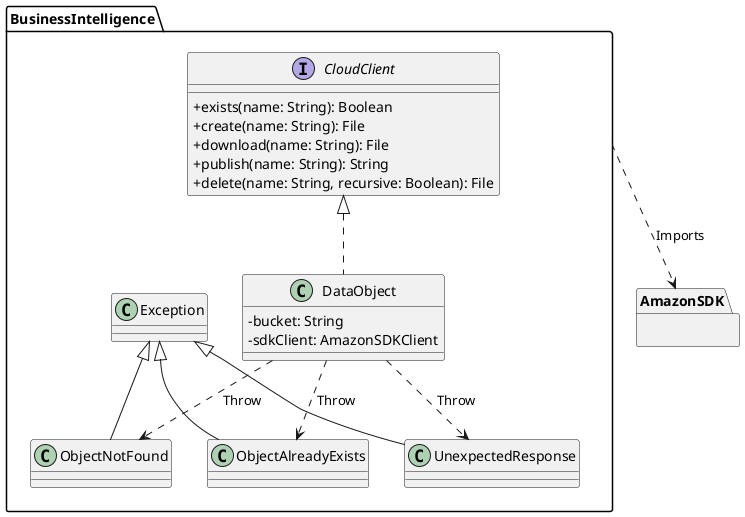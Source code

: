 @startuml DataObject
skinparam classAttributeIconSize 0
package BusinessIntelligence {
    interface CloudClient {
     +exists(name: String): Boolean
     +create(name: String): File
     +download(name: String): File
     +publish(name: String): String
     +delete(name: String, recursive: Boolean): File
    }

    class DataObject {
     -bucket: String
     -sdkClient: AmazonSDKClient
    }

    class Exception
    class ObjectNotFound
    class ObjectAlreadyExists
    class UnexpectedResponse

    CloudClient <|.. DataObject

    Exception <|-- ObjectNotFound
    Exception <|-- ObjectAlreadyExists
    Exception <|-- UnexpectedResponse

    DataObject ..> ObjectNotFound: Throw
    DataObject ..> ObjectAlreadyExists: Throw
    DataObject ..> UnexpectedResponse: Throw
}

package AmazonSDK {}

BusinessIntelligence ..> AmazonSDK: Imports

@enduml
